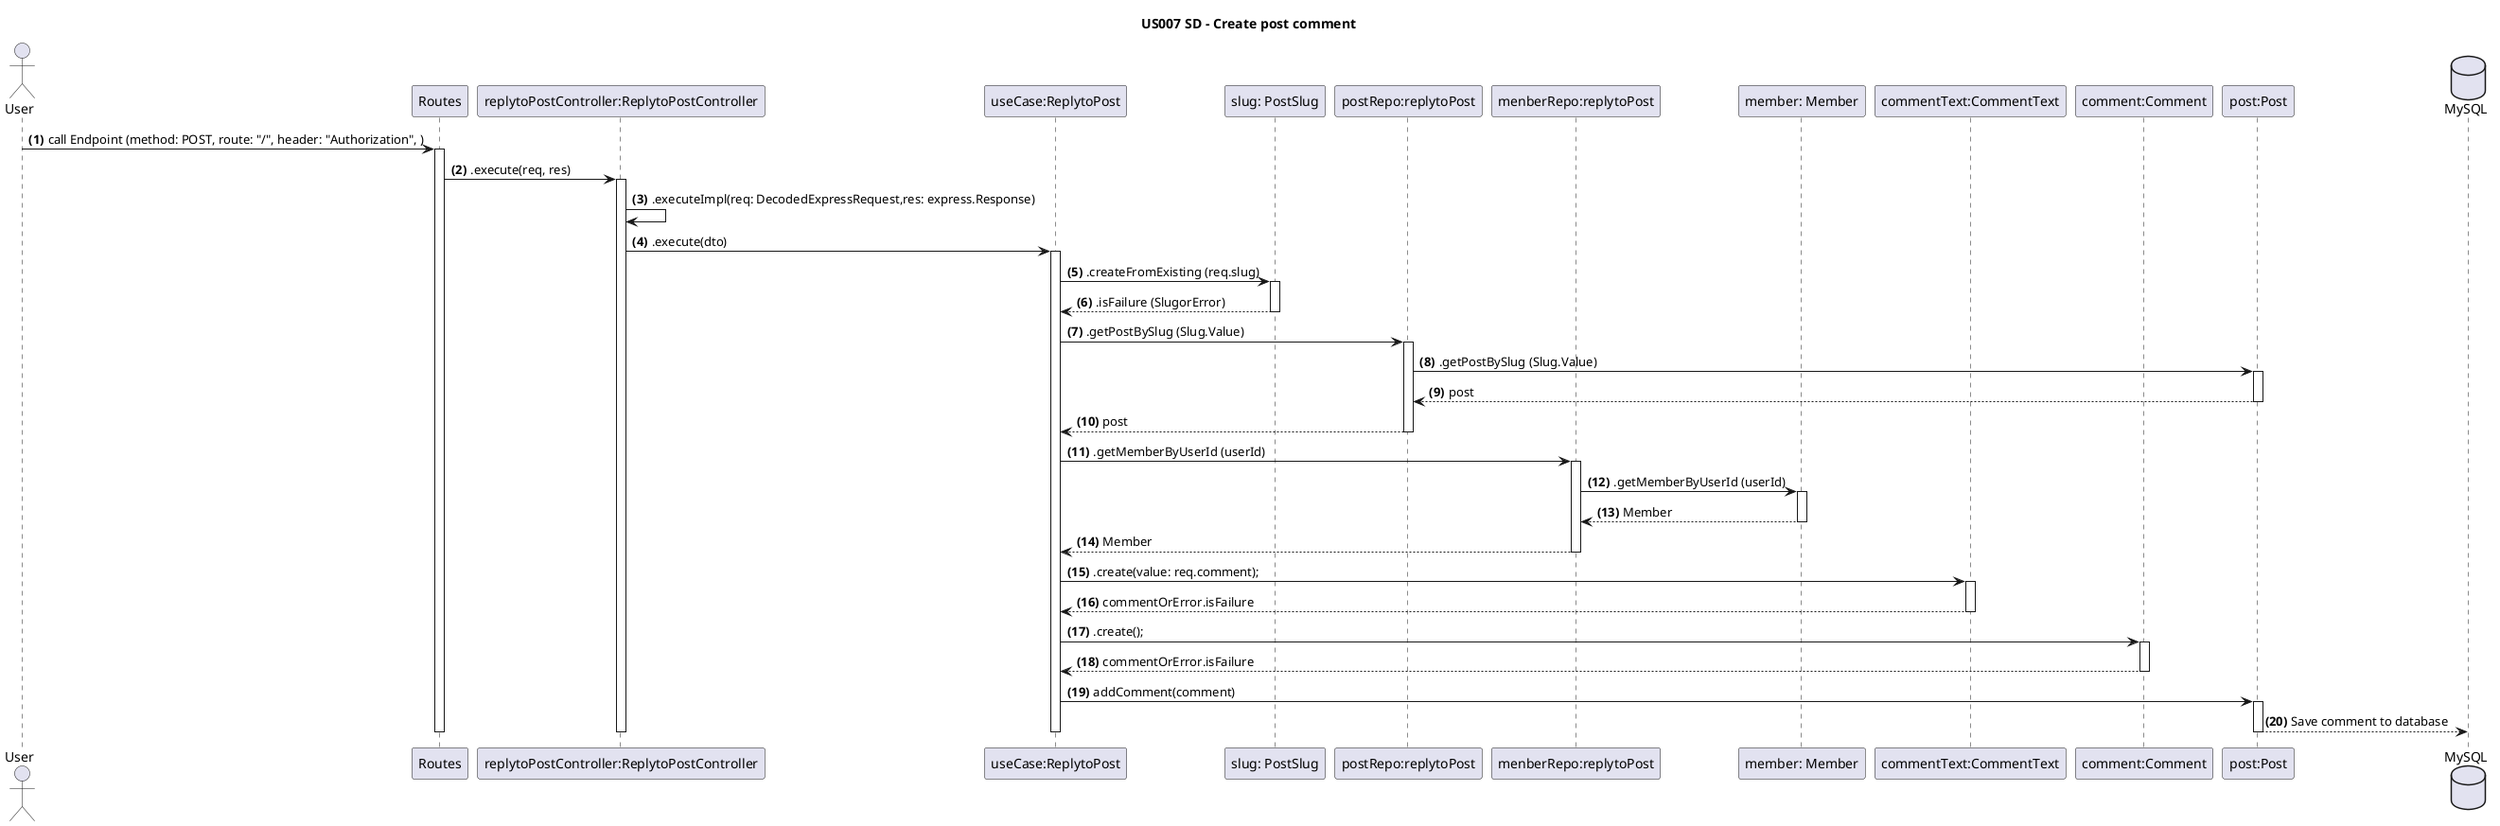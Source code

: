 @startuml SD-creata post comment

autonumber "<b>(0)"
title US007 SD - Create post comment
actor User
participant Routes
participant "replytoPostController:ReplytoPostController" as ReplytoPostController
Participant "useCase:ReplytoPost" as ReplytoPostUseCase
participant "slug: PostSlug" as PostSlug
participant "postRepo:replytoPost" as IPostRepo
participant "menberRepo:replytoPost" as IMemberRepo
participant "member: Member" as Member
participant "commentText:CommentText" as CommentText
participant "comment:Comment" as Comment

participant "post:Post" as Post
database MySQL as database

User -> Routes:  call Endpoint (method: POST, route: "/", header: "Authorization", )
activate Routes
Routes -> ReplytoPostController: .execute(req, res)
activate ReplytoPostController
ReplytoPostController -> ReplytoPostController: .executeImpl(req: DecodedExpressRequest,res: express.Response)
ReplytoPostController -> ReplytoPostUseCase: .execute(dto)
activate ReplytoPostUseCase
ReplytoPostUseCase -> PostSlug:.createFromExisting (req.slug)
activate PostSlug
PostSlug --> ReplytoPostUseCase: .isFailure (SlugorError)
deactivate PostSlug
ReplytoPostUseCase -> IPostRepo: .getPostBySlug (Slug.Value)
activate IPostRepo
IPostRepo -> Post: .getPostBySlug (Slug.Value)
activate Post
Post --> IPostRepo: post
deactivate Post
IPostRepo --> ReplytoPostUseCase: post
Deactivate IPostRepo
ReplytoPostUseCase -> IMemberRepo:  .getMemberByUserId (userId)
activate IMemberRepo
IMemberRepo -> Member: .getMemberByUserId (userId)
activate Member
Member --> IMemberRepo:  Member
deactivate Member
IMemberRepo --> ReplytoPostUseCase:  Member
deactivate IMemberRepo
ReplytoPostUseCase -> CommentText: .create(value: req.comment);
activate CommentText
CommentText --> ReplytoPostUseCase: commentOrError.isFailure
deactivate CommentText
ReplytoPostUseCase -> Comment: .create();
activate Comment
Comment --> ReplytoPostUseCase: commentOrError.isFailure
deactivate Comment
ReplytoPostUseCase -> Post: addComment(comment)
activate Post
Post --> database: Save comment to database
deactivate Post
deactivate Routes
deactivate ReplytoPostController
deactivate ReplytoPostUseCase
@enduml